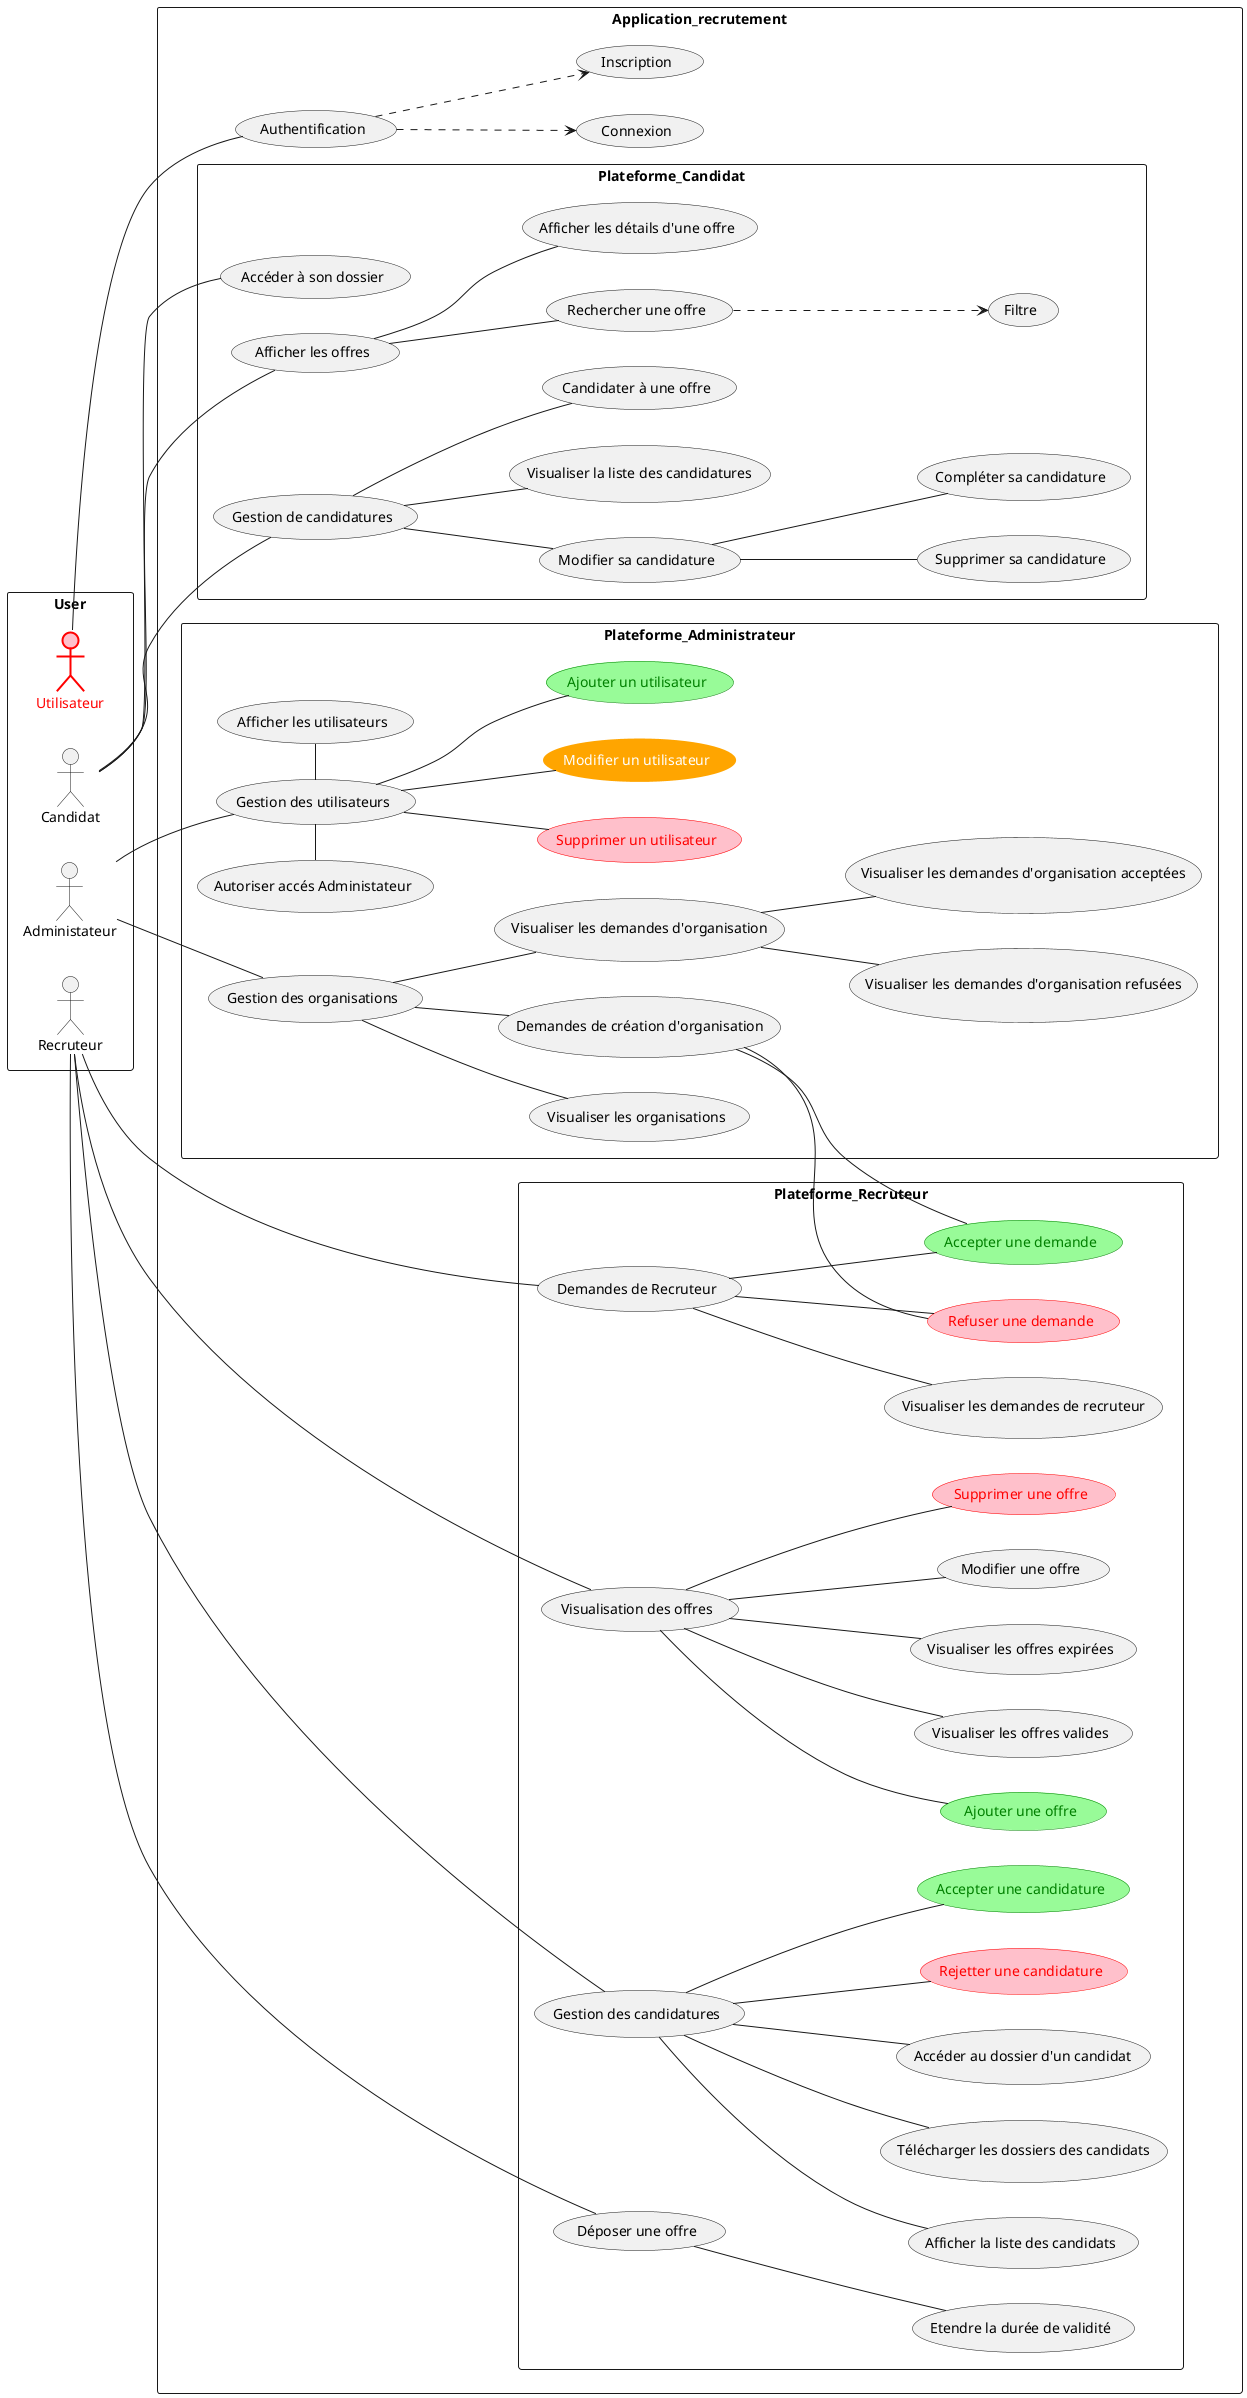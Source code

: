 @startuml Usecase

left to right direction
rectangle User {
    actor Candidat
    actor Recruteur
    actor Administateur

    actor Utilisateur #pink;line:red;line.bold;text:red
}

rectangle Application_recrutement {
    Utilisateur -- (Authentification)
    (Authentification) ..> (Connexion)
    (Authentification) ..> (Inscription)


    rectangle  Plateforme_Recruteur {
        
        Recruteur -- (Visualisation des offres)
        (Visualisation des offres) -- (Visualiser les offres valides)
        (Visualisation des offres) -- (Visualiser les offres expirées)
        (Visualisation des offres) -- (Modifier une offre)
        (Visualisation des offres) -- (Supprimer une offre)
        (Visualisation des offres) -- (Ajouter une offre)
        (Ajouter une offre) #PaleGreen;line:green;text:green
        (Supprimer une offre) #pink;line:red;text:red

        Recruteur -- (Gestion des candidatures)
        (Gestion des candidatures) -- (Rejetter une candidature)
        (Rejetter une candidature) #pink;line:red;text:red
        (Gestion des candidatures) -- (Accepter une candidature)
        (Accepter une candidature) #PaleGreen;line:green;text:green
        (Gestion des candidatures) -- (Afficher la liste des candidats)
        (Gestion des candidatures) -- (Télécharger les dossiers des candidats)
        (Gestion des candidatures) -- (Accéder au dossier d'un candidat)

        Recruteur -- (Demandes de Recruteur)
        (Demandes de Recruteur) -- (Visualiser les demandes de recruteur)
        (Demandes de Recruteur) -- (Accepter une demande)
        (Demandes de Recruteur) -- (Refuser une demande)
        (Refuser une demande) #pink;line:red;text:red
        (Accepter une demande) #PaleGreen;line:green;text:green

        
        Recruteur -- (Déposer une offre)
        (Déposer une offre) -- (Etendre la durée de validité)

    }

    rectangle  Plateforme_Candidat {
        Candidat -- (Accéder à son dossier)

        Candidat -- (Afficher les offres)
        (Afficher les offres) -- (Afficher les détails d'une offre)
        (Afficher les offres) -- (Rechercher une offre) 
        (Rechercher une offre) ..> (Filtre)

        Candidat -- (Gestion de candidatures)

        (Gestion de candidatures) -- (Candidater à une offre)
        (Gestion de candidatures) -- (Modifier sa candidature)
        (Gestion de candidatures) -- (Visualiser la liste des candidatures)

        (Modifier sa candidature) -- (Compléter sa candidature)
        (Modifier sa candidature) -- (Supprimer sa candidature)
    }

    rectangle Plateforme_Administrateur {
        Administateur -- (Gestion des utilisateurs)
        (Gestion des utilisateurs) - (Afficher les utilisateurs)
        (Autoriser accés Administateur) - (Gestion des utilisateurs)
        (Gestion des utilisateurs) -- (Supprimer un utilisateur)
        (Gestion des utilisateurs) -- (Modifier un utilisateur)
        (Gestion des utilisateurs) -- (Ajouter un utilisateur) 
        (Ajouter un utilisateur) #PaleGreen;line:green;text:green
        (Supprimer un utilisateur) #pink;line:red;text:red
        (Modifier un utilisateur) #Orange;line:orange;text:White


        Administateur -- (Gestion des organisations)
        (Gestion des organisations) -- (Visualiser les organisations)
        (Gestion des organisations) -- (Visualiser les demandes d'organisation)
        (Visualiser les demandes d'organisation) -- (Visualiser les demandes d'organisation acceptées)
        (Visualiser les demandes d'organisation) -- (Visualiser les demandes d'organisation refusées)

        (Gestion des organisations) -- (Demandes de création d'organisation)
        (Demandes de création d'organisation) -- (Accepter une demande)
        (Demandes de création d'organisation) -- (Refuser une demande)
        (Accepter une demande) #PaleGreen;line:green;text:green
        (Refuser une demande) #pink;line:red;text:red
    }
}

@enduml